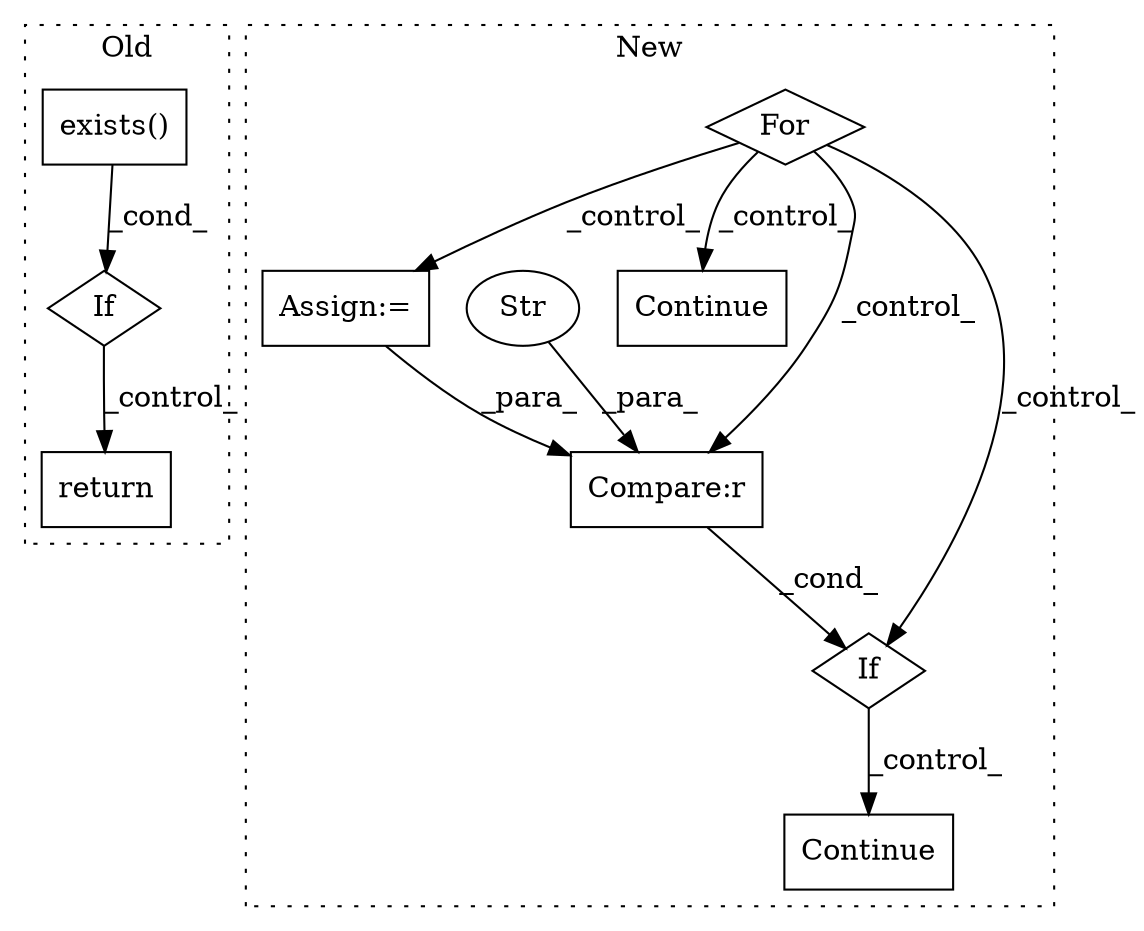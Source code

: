 digraph G {
subgraph cluster0 {
1 [label="exists()" a="75" s="7645,7669" l="15,1" shape="box"];
6 [label="If" a="96" s="7642" l="3" shape="diamond"];
10 [label="return" a="93" s="7696" l="7" shape="box"];
label = "Old";
style="dotted";
}
subgraph cluster1 {
2 [label="Continue" a="43" s="9545" l="8" shape="box"];
3 [label="Assign:=" a="68" s="9321" l="3" shape="box"];
4 [label="Continue" a="43" s="9451" l="8" shape="box"];
5 [label="If" a="96" s="9472" l="3" shape="diamond"];
7 [label="For" a="107" s="9248,9290" l="4,14" shape="diamond"];
8 [label="Compare:r" a="40" s="9504" l="23" shape="box"];
9 [label="Str" a="66" s="9525" l="2" shape="ellipse"];
label = "New";
style="dotted";
}
1 -> 6 [label="_cond_"];
3 -> 8 [label="_para_"];
5 -> 2 [label="_control_"];
6 -> 10 [label="_control_"];
7 -> 5 [label="_control_"];
7 -> 8 [label="_control_"];
7 -> 3 [label="_control_"];
7 -> 4 [label="_control_"];
8 -> 5 [label="_cond_"];
9 -> 8 [label="_para_"];
}